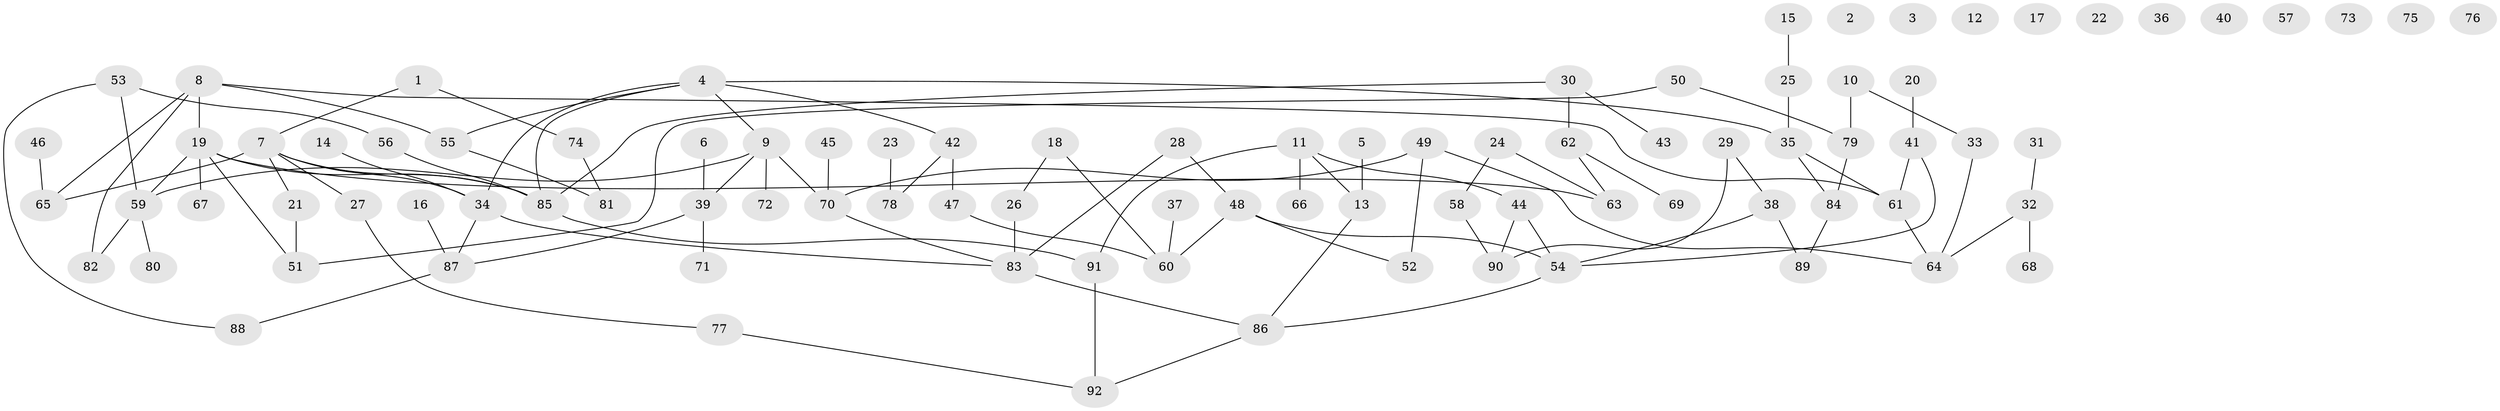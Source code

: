 // Generated by graph-tools (version 1.1) at 2025/00/03/09/25 03:00:54]
// undirected, 92 vertices, 108 edges
graph export_dot {
graph [start="1"]
  node [color=gray90,style=filled];
  1;
  2;
  3;
  4;
  5;
  6;
  7;
  8;
  9;
  10;
  11;
  12;
  13;
  14;
  15;
  16;
  17;
  18;
  19;
  20;
  21;
  22;
  23;
  24;
  25;
  26;
  27;
  28;
  29;
  30;
  31;
  32;
  33;
  34;
  35;
  36;
  37;
  38;
  39;
  40;
  41;
  42;
  43;
  44;
  45;
  46;
  47;
  48;
  49;
  50;
  51;
  52;
  53;
  54;
  55;
  56;
  57;
  58;
  59;
  60;
  61;
  62;
  63;
  64;
  65;
  66;
  67;
  68;
  69;
  70;
  71;
  72;
  73;
  74;
  75;
  76;
  77;
  78;
  79;
  80;
  81;
  82;
  83;
  84;
  85;
  86;
  87;
  88;
  89;
  90;
  91;
  92;
  1 -- 7;
  1 -- 74;
  4 -- 9;
  4 -- 34;
  4 -- 35;
  4 -- 42;
  4 -- 55;
  4 -- 85;
  5 -- 13;
  6 -- 39;
  7 -- 21;
  7 -- 27;
  7 -- 34;
  7 -- 65;
  7 -- 85;
  8 -- 19;
  8 -- 55;
  8 -- 61;
  8 -- 65;
  8 -- 82;
  9 -- 39;
  9 -- 59;
  9 -- 70;
  9 -- 72;
  10 -- 33;
  10 -- 79;
  11 -- 13;
  11 -- 44;
  11 -- 66;
  11 -- 91;
  13 -- 86;
  14 -- 34;
  15 -- 25;
  16 -- 87;
  18 -- 26;
  18 -- 60;
  19 -- 51;
  19 -- 59;
  19 -- 63;
  19 -- 67;
  19 -- 85;
  20 -- 41;
  21 -- 51;
  23 -- 78;
  24 -- 58;
  24 -- 63;
  25 -- 35;
  26 -- 83;
  27 -- 77;
  28 -- 48;
  28 -- 83;
  29 -- 38;
  29 -- 90;
  30 -- 43;
  30 -- 62;
  30 -- 85;
  31 -- 32;
  32 -- 64;
  32 -- 68;
  33 -- 64;
  34 -- 83;
  34 -- 87;
  35 -- 61;
  35 -- 84;
  37 -- 60;
  38 -- 54;
  38 -- 89;
  39 -- 71;
  39 -- 87;
  41 -- 54;
  41 -- 61;
  42 -- 47;
  42 -- 78;
  44 -- 54;
  44 -- 90;
  45 -- 70;
  46 -- 65;
  47 -- 60;
  48 -- 52;
  48 -- 54;
  48 -- 60;
  49 -- 52;
  49 -- 64;
  49 -- 70;
  50 -- 51;
  50 -- 79;
  53 -- 56;
  53 -- 59;
  53 -- 88;
  54 -- 86;
  55 -- 81;
  56 -- 85;
  58 -- 90;
  59 -- 80;
  59 -- 82;
  61 -- 64;
  62 -- 63;
  62 -- 69;
  70 -- 83;
  74 -- 81;
  77 -- 92;
  79 -- 84;
  83 -- 86;
  84 -- 89;
  85 -- 91;
  86 -- 92;
  87 -- 88;
  91 -- 92;
}
